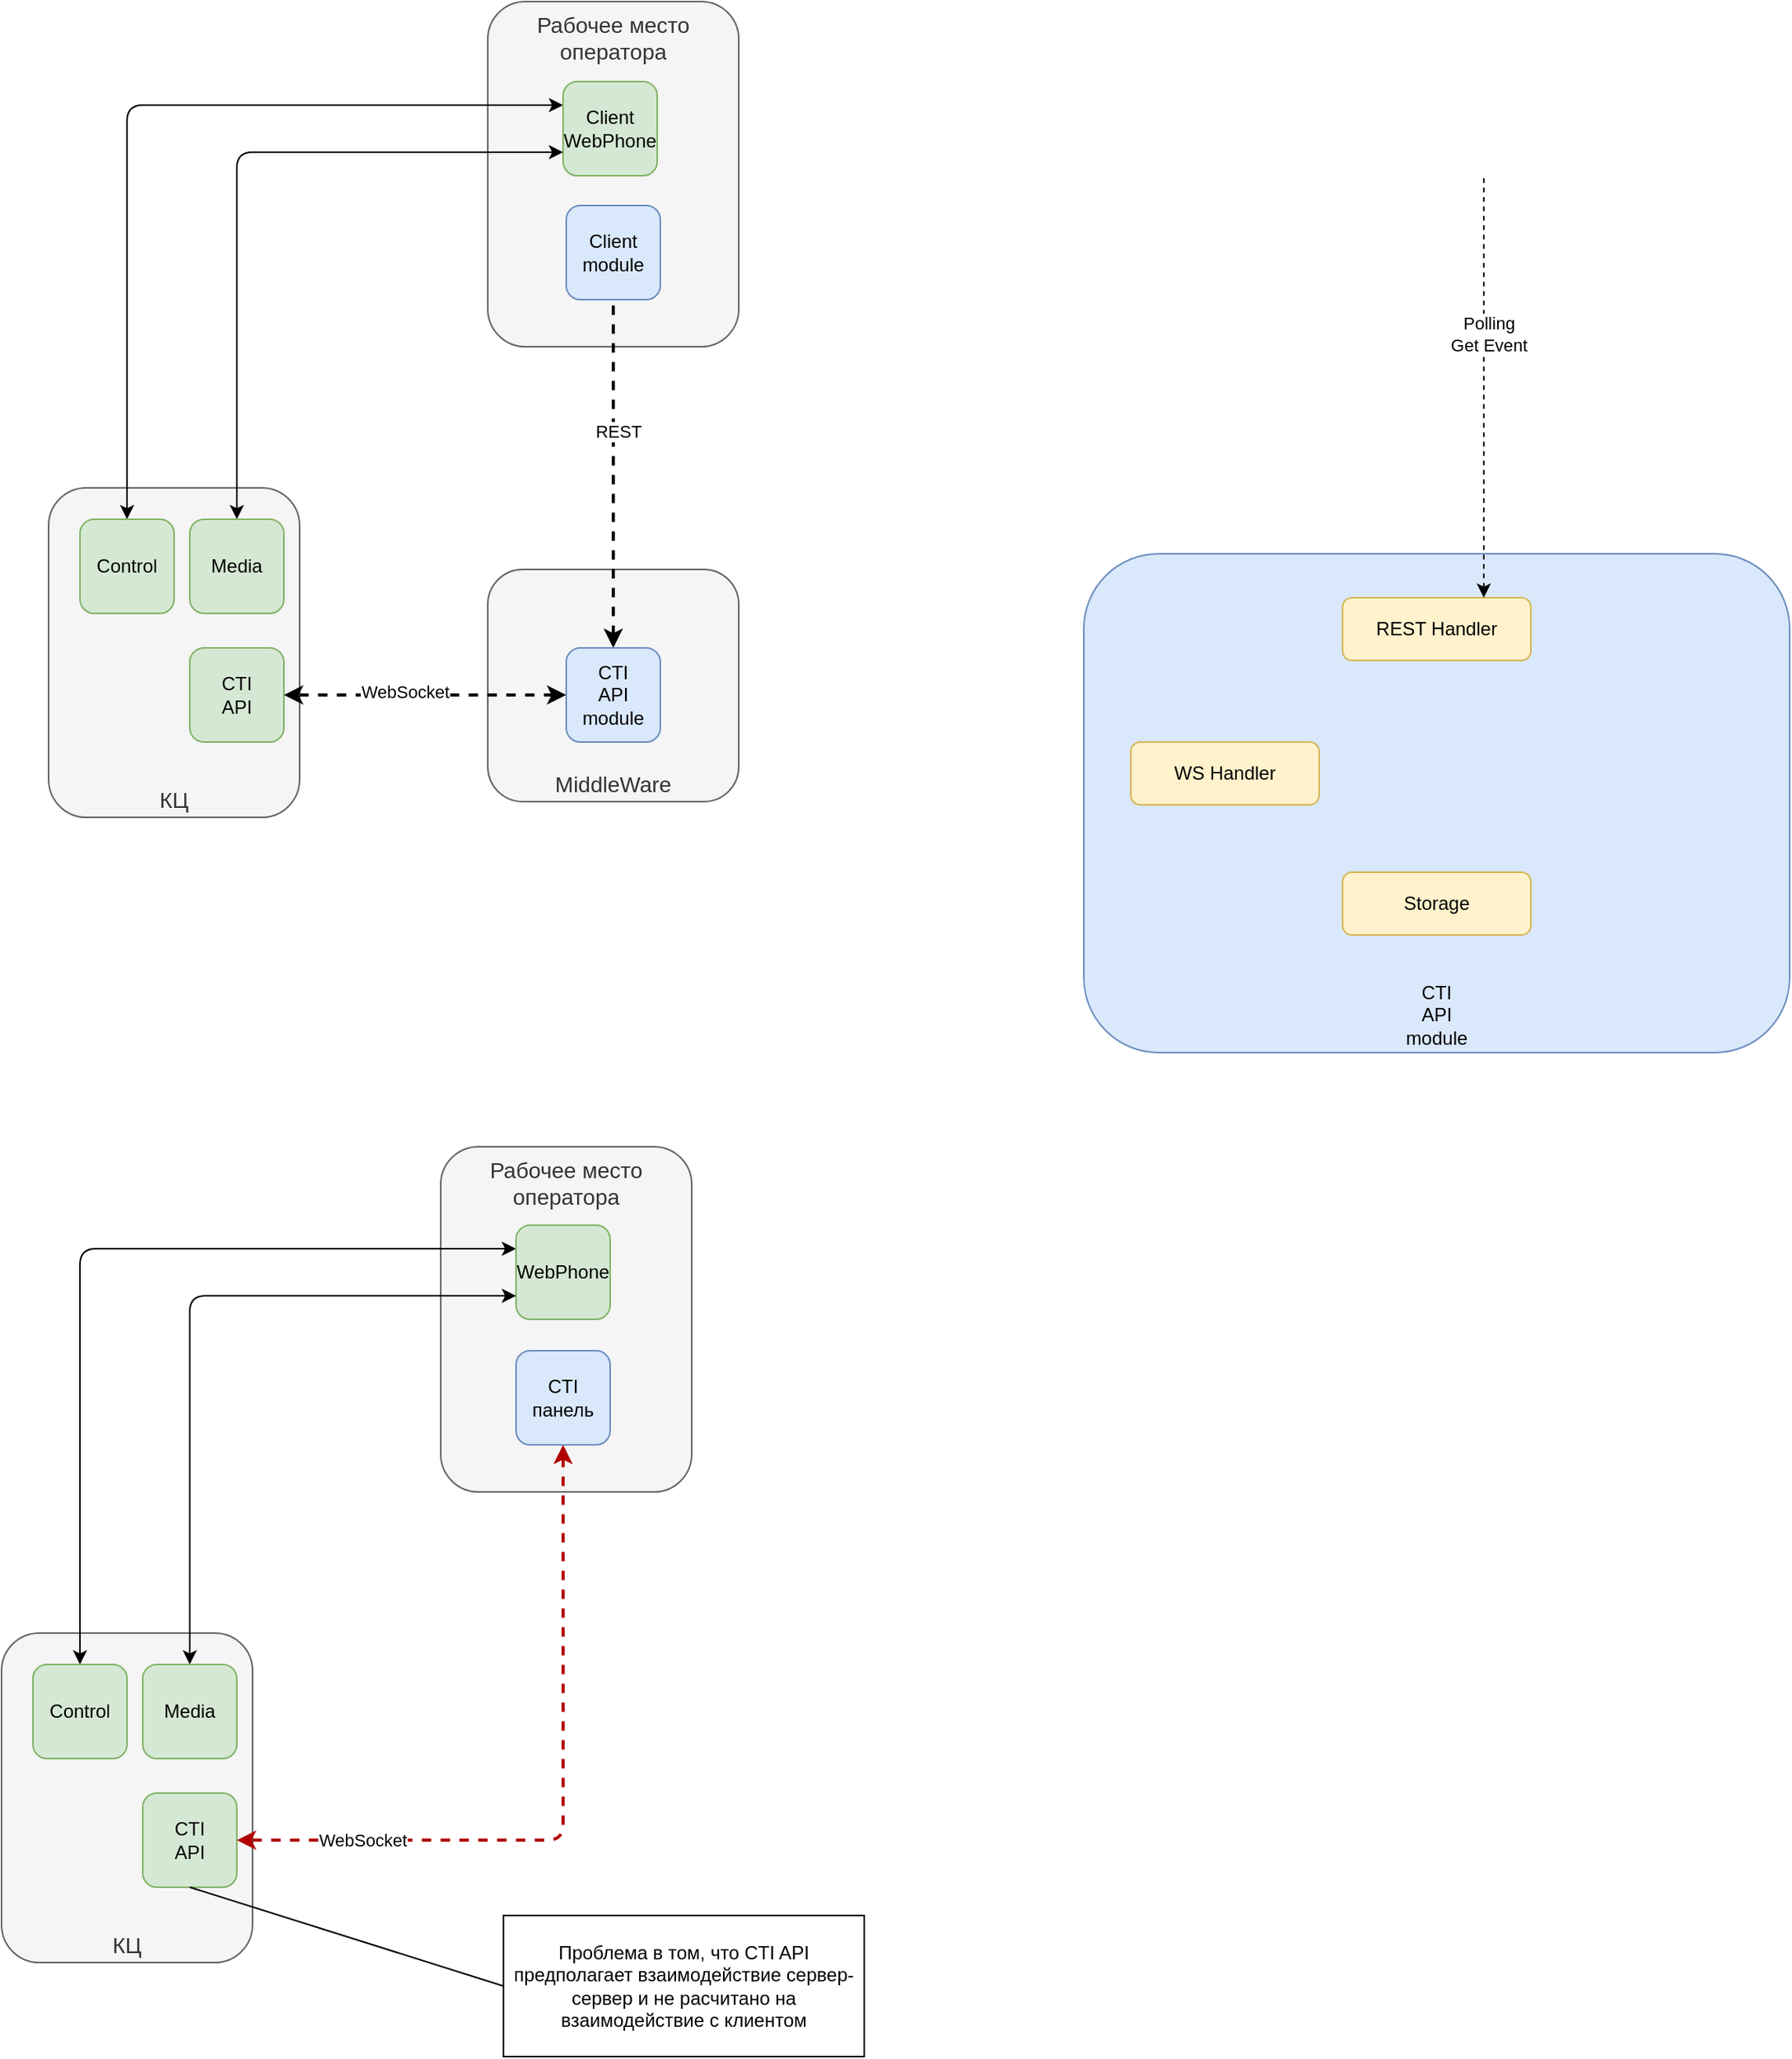 <mxfile version="20.7.4" type="device"><diagram id="zdupoPyd8h8H7PZYqWv0" name="Страница 1"><mxGraphModel dx="852" dy="522" grid="1" gridSize="10" guides="1" tooltips="1" connect="1" arrows="1" fold="1" page="1" pageScale="1" pageWidth="1654" pageHeight="1169" math="0" shadow="0"><root><mxCell id="0"/><mxCell id="1" parent="0"/><mxCell id="tf3kqec2g0LPsrof8PgG-12" value="MiddleWare" style="rounded=1;whiteSpace=wrap;html=1;fillColor=#f5f5f5;strokeColor=#666666;labelPosition=center;verticalLabelPosition=middle;align=center;verticalAlign=bottom;fontColor=#333333;fontSize=14;" parent="1" vertex="1"><mxGeometry x="340" y="372" width="160" height="148" as="geometry"/></mxCell><mxCell id="tf3kqec2g0LPsrof8PgG-11" value="КЦ" style="rounded=1;whiteSpace=wrap;html=1;fillColor=#f5f5f5;strokeColor=#666666;labelPosition=center;verticalLabelPosition=middle;align=center;verticalAlign=bottom;fontColor=#333333;fontSize=14;" parent="1" vertex="1"><mxGeometry x="60" y="320" width="160" height="210" as="geometry"/></mxCell><mxCell id="tf3kqec2g0LPsrof8PgG-10" value="Рабочее место оператора" style="rounded=1;whiteSpace=wrap;html=1;fillColor=#f5f5f5;strokeColor=#666666;labelPosition=center;verticalLabelPosition=middle;align=center;verticalAlign=top;fontColor=#333333;fontSize=14;" parent="1" vertex="1"><mxGeometry x="340" y="10" width="160" height="220" as="geometry"/></mxCell><mxCell id="tf3kqec2g0LPsrof8PgG-9" style="edgeStyle=orthogonalEdgeStyle;rounded=1;orthogonalLoop=1;jettySize=auto;html=1;entryX=0;entryY=0.25;entryDx=0;entryDy=0;startArrow=classic;startFill=1;endArrow=classic;endFill=1;exitX=0.5;exitY=0;exitDx=0;exitDy=0;" parent="1" source="MPjTzLs5e1X-q2eYOPyj-18" target="tf3kqec2g0LPsrof8PgG-8" edge="1"><mxGeometry relative="1" as="geometry"/></mxCell><mxCell id="tf3kqec2g0LPsrof8PgG-1" value="CTI&lt;br&gt;API" style="rounded=1;whiteSpace=wrap;html=1;fillColor=#d5e8d4;strokeColor=#82b366;" parent="1" vertex="1"><mxGeometry x="150" y="422" width="60" height="60" as="geometry"/></mxCell><mxCell id="tf3kqec2g0LPsrof8PgG-4" style="edgeStyle=orthogonalEdgeStyle;rounded=0;orthogonalLoop=1;jettySize=auto;html=1;entryX=1;entryY=0.5;entryDx=0;entryDy=0;startArrow=classic;startFill=1;dashed=1;strokeWidth=2;" parent="1" source="tf3kqec2g0LPsrof8PgG-2" target="tf3kqec2g0LPsrof8PgG-1" edge="1"><mxGeometry relative="1" as="geometry"/></mxCell><mxCell id="tf3kqec2g0LPsrof8PgG-5" value="WebSocket" style="edgeLabel;html=1;align=center;verticalAlign=middle;resizable=0;points=[];" parent="tf3kqec2g0LPsrof8PgG-4" vertex="1" connectable="0"><mxGeometry x="0.15" y="-2" relative="1" as="geometry"><mxPoint as="offset"/></mxGeometry></mxCell><mxCell id="tf3kqec2g0LPsrof8PgG-6" style="edgeStyle=orthogonalEdgeStyle;rounded=1;orthogonalLoop=1;jettySize=auto;html=1;entryX=0.5;entryY=1;entryDx=0;entryDy=0;startArrow=classic;startFill=1;endArrow=none;endFill=0;dashed=1;strokeWidth=2;" parent="1" source="tf3kqec2g0LPsrof8PgG-2" target="tf3kqec2g0LPsrof8PgG-3" edge="1"><mxGeometry relative="1" as="geometry"/></mxCell><mxCell id="tf3kqec2g0LPsrof8PgG-7" value="REST" style="edgeLabel;html=1;align=center;verticalAlign=middle;resizable=0;points=[];" parent="tf3kqec2g0LPsrof8PgG-6" vertex="1" connectable="0"><mxGeometry x="0.244" y="-3" relative="1" as="geometry"><mxPoint as="offset"/></mxGeometry></mxCell><mxCell id="tf3kqec2g0LPsrof8PgG-2" value="CTI&lt;br&gt;API&lt;br&gt;module" style="rounded=1;whiteSpace=wrap;html=1;fillColor=#dae8fc;strokeColor=#6c8ebf;" parent="1" vertex="1"><mxGeometry x="390" y="422" width="60" height="60" as="geometry"/></mxCell><mxCell id="tf3kqec2g0LPsrof8PgG-3" value="Client&lt;br&gt;module" style="rounded=1;whiteSpace=wrap;html=1;fillColor=#dae8fc;strokeColor=#6c8ebf;" parent="1" vertex="1"><mxGeometry x="390" y="140" width="60" height="60" as="geometry"/></mxCell><mxCell id="tf3kqec2g0LPsrof8PgG-8" value="Client&lt;br&gt;WebPhone" style="rounded=1;whiteSpace=wrap;html=1;fillColor=#d5e8d4;strokeColor=#82b366;" parent="1" vertex="1"><mxGeometry x="388" y="61" width="60" height="60" as="geometry"/></mxCell><mxCell id="tf3kqec2g0LPsrof8PgG-14" style="edgeStyle=orthogonalEdgeStyle;rounded=1;orthogonalLoop=1;jettySize=auto;html=1;entryX=0;entryY=0.75;entryDx=0;entryDy=0;fontSize=14;startArrow=classic;startFill=1;endArrow=classic;endFill=1;exitX=0.5;exitY=0;exitDx=0;exitDy=0;" parent="1" source="tf3kqec2g0LPsrof8PgG-13" target="tf3kqec2g0LPsrof8PgG-8" edge="1"><mxGeometry relative="1" as="geometry"/></mxCell><mxCell id="tf3kqec2g0LPsrof8PgG-13" value="Media" style="rounded=1;whiteSpace=wrap;html=1;fillColor=#d5e8d4;strokeColor=#82b366;" parent="1" vertex="1"><mxGeometry x="150" y="340" width="60" height="60" as="geometry"/></mxCell><mxCell id="tf3kqec2g0LPsrof8PgG-15" value="CTI&lt;br&gt;API&lt;br&gt;module" style="rounded=1;whiteSpace=wrap;html=1;fillColor=#dae8fc;strokeColor=#6c8ebf;verticalAlign=bottom;labelPosition=center;verticalLabelPosition=middle;align=center;" parent="1" vertex="1"><mxGeometry x="720" y="362" width="450" height="318" as="geometry"/></mxCell><mxCell id="tf3kqec2g0LPsrof8PgG-16" value="Storage" style="rounded=1;whiteSpace=wrap;html=1;fillColor=#fff2cc;strokeColor=#d6b656;" parent="1" vertex="1"><mxGeometry x="885" y="565" width="120" height="40" as="geometry"/></mxCell><mxCell id="tf3kqec2g0LPsrof8PgG-17" value="REST Handler" style="rounded=1;whiteSpace=wrap;html=1;fillColor=#fff2cc;strokeColor=#d6b656;" parent="1" vertex="1"><mxGeometry x="885" y="390" width="120" height="40" as="geometry"/></mxCell><mxCell id="tf3kqec2g0LPsrof8PgG-18" value="WS Handler" style="rounded=1;whiteSpace=wrap;html=1;fillColor=#fff2cc;strokeColor=#d6b656;" parent="1" vertex="1"><mxGeometry x="750" y="482" width="120" height="40" as="geometry"/></mxCell><mxCell id="tf3kqec2g0LPsrof8PgG-19" style="edgeStyle=orthogonalEdgeStyle;rounded=1;orthogonalLoop=1;jettySize=auto;html=1;startArrow=classic;startFill=1;endArrow=none;endFill=0;dashed=1;exitX=0.75;exitY=0;exitDx=0;exitDy=0;" parent="1" source="tf3kqec2g0LPsrof8PgG-17" edge="1"><mxGeometry relative="1" as="geometry"><mxPoint x="960" y="362" as="sourcePoint"/><mxPoint x="975" y="120" as="targetPoint"/><Array as="points"><mxPoint x="975" y="140"/></Array></mxGeometry></mxCell><mxCell id="tf3kqec2g0LPsrof8PgG-20" value="Polling&lt;br&gt;Get Event" style="edgeLabel;html=1;align=center;verticalAlign=middle;resizable=0;points=[];" parent="tf3kqec2g0LPsrof8PgG-19" vertex="1" connectable="0"><mxGeometry x="0.244" y="-3" relative="1" as="geometry"><mxPoint as="offset"/></mxGeometry></mxCell><mxCell id="MPjTzLs5e1X-q2eYOPyj-2" value="КЦ" style="rounded=1;whiteSpace=wrap;html=1;fillColor=#f5f5f5;strokeColor=#666666;labelPosition=center;verticalLabelPosition=middle;align=center;verticalAlign=bottom;fontColor=#333333;fontSize=14;" vertex="1" parent="1"><mxGeometry x="30" y="1050" width="160" height="210" as="geometry"/></mxCell><mxCell id="MPjTzLs5e1X-q2eYOPyj-3" value="Рабочее место оператора" style="rounded=1;whiteSpace=wrap;html=1;fillColor=#f5f5f5;strokeColor=#666666;labelPosition=center;verticalLabelPosition=middle;align=center;verticalAlign=top;fontColor=#333333;fontSize=14;" vertex="1" parent="1"><mxGeometry x="310" y="740" width="160" height="220" as="geometry"/></mxCell><mxCell id="MPjTzLs5e1X-q2eYOPyj-4" style="edgeStyle=orthogonalEdgeStyle;rounded=1;orthogonalLoop=1;jettySize=auto;html=1;entryX=0;entryY=0.25;entryDx=0;entryDy=0;startArrow=classic;startFill=1;endArrow=classic;endFill=1;exitX=0.5;exitY=0;exitDx=0;exitDy=0;" edge="1" source="MPjTzLs5e1X-q2eYOPyj-15" target="MPjTzLs5e1X-q2eYOPyj-12" parent="1"><mxGeometry relative="1" as="geometry"/></mxCell><mxCell id="MPjTzLs5e1X-q2eYOPyj-5" value="CTI&lt;br&gt;API" style="rounded=1;whiteSpace=wrap;html=1;fillColor=#d5e8d4;strokeColor=#82b366;" vertex="1" parent="1"><mxGeometry x="120" y="1152" width="60" height="60" as="geometry"/></mxCell><mxCell id="MPjTzLs5e1X-q2eYOPyj-6" style="edgeStyle=orthogonalEdgeStyle;rounded=1;orthogonalLoop=1;jettySize=auto;html=1;entryX=1;entryY=0.5;entryDx=0;entryDy=0;startArrow=classic;startFill=1;dashed=1;exitX=0.5;exitY=1;exitDx=0;exitDy=0;fillColor=#e51400;strokeColor=#B20000;strokeWidth=2;" edge="1" source="MPjTzLs5e1X-q2eYOPyj-11" target="MPjTzLs5e1X-q2eYOPyj-5" parent="1"><mxGeometry relative="1" as="geometry"><mxPoint x="330" y="1182" as="sourcePoint"/></mxGeometry></mxCell><mxCell id="MPjTzLs5e1X-q2eYOPyj-7" value="WebSocket" style="edgeLabel;html=1;align=center;verticalAlign=middle;resizable=0;points=[];" vertex="1" connectable="0" parent="MPjTzLs5e1X-q2eYOPyj-6"><mxGeometry x="0.15" y="-2" relative="1" as="geometry"><mxPoint x="-116" y="2" as="offset"/></mxGeometry></mxCell><mxCell id="MPjTzLs5e1X-q2eYOPyj-11" value="CTI панель" style="rounded=1;whiteSpace=wrap;html=1;fillColor=#dae8fc;strokeColor=#6c8ebf;" vertex="1" parent="1"><mxGeometry x="358" y="870" width="60" height="60" as="geometry"/></mxCell><mxCell id="MPjTzLs5e1X-q2eYOPyj-12" value="WebPhone" style="rounded=1;whiteSpace=wrap;html=1;fillColor=#d5e8d4;strokeColor=#82b366;" vertex="1" parent="1"><mxGeometry x="358" y="790" width="60" height="60" as="geometry"/></mxCell><mxCell id="MPjTzLs5e1X-q2eYOPyj-13" style="edgeStyle=orthogonalEdgeStyle;rounded=1;orthogonalLoop=1;jettySize=auto;html=1;entryX=0;entryY=0.75;entryDx=0;entryDy=0;fontSize=14;startArrow=classic;startFill=1;endArrow=classic;endFill=1;exitX=0.5;exitY=0;exitDx=0;exitDy=0;" edge="1" source="MPjTzLs5e1X-q2eYOPyj-14" target="MPjTzLs5e1X-q2eYOPyj-12" parent="1"><mxGeometry relative="1" as="geometry"/></mxCell><mxCell id="MPjTzLs5e1X-q2eYOPyj-14" value="Media" style="rounded=1;whiteSpace=wrap;html=1;fillColor=#d5e8d4;strokeColor=#82b366;" vertex="1" parent="1"><mxGeometry x="120" y="1070" width="60" height="60" as="geometry"/></mxCell><mxCell id="MPjTzLs5e1X-q2eYOPyj-15" value="Control" style="rounded=1;whiteSpace=wrap;html=1;fillColor=#d5e8d4;strokeColor=#82b366;" vertex="1" parent="1"><mxGeometry x="50" y="1070" width="60" height="60" as="geometry"/></mxCell><mxCell id="MPjTzLs5e1X-q2eYOPyj-17" style="rounded=1;orthogonalLoop=1;jettySize=auto;html=1;exitX=0;exitY=0.5;exitDx=0;exitDy=0;entryX=0.5;entryY=1;entryDx=0;entryDy=0;strokeWidth=1;endArrow=none;endFill=0;" edge="1" parent="1" source="MPjTzLs5e1X-q2eYOPyj-16" target="MPjTzLs5e1X-q2eYOPyj-5"><mxGeometry relative="1" as="geometry"/></mxCell><mxCell id="MPjTzLs5e1X-q2eYOPyj-16" value="Проблема в том, что CTI API &lt;br&gt;предполагает взаимодействие сервер-сервер и&amp;nbsp;не расчитано на взаимодействие с клиентом" style="text;html=1;strokeColor=default;fillColor=none;align=center;verticalAlign=middle;whiteSpace=wrap;rounded=0;" vertex="1" parent="1"><mxGeometry x="350" y="1230" width="230" height="90" as="geometry"/></mxCell><mxCell id="MPjTzLs5e1X-q2eYOPyj-18" value="Control" style="rounded=1;whiteSpace=wrap;html=1;fillColor=#d5e8d4;strokeColor=#82b366;" vertex="1" parent="1"><mxGeometry x="80" y="340" width="60" height="60" as="geometry"/></mxCell></root></mxGraphModel></diagram></mxfile>